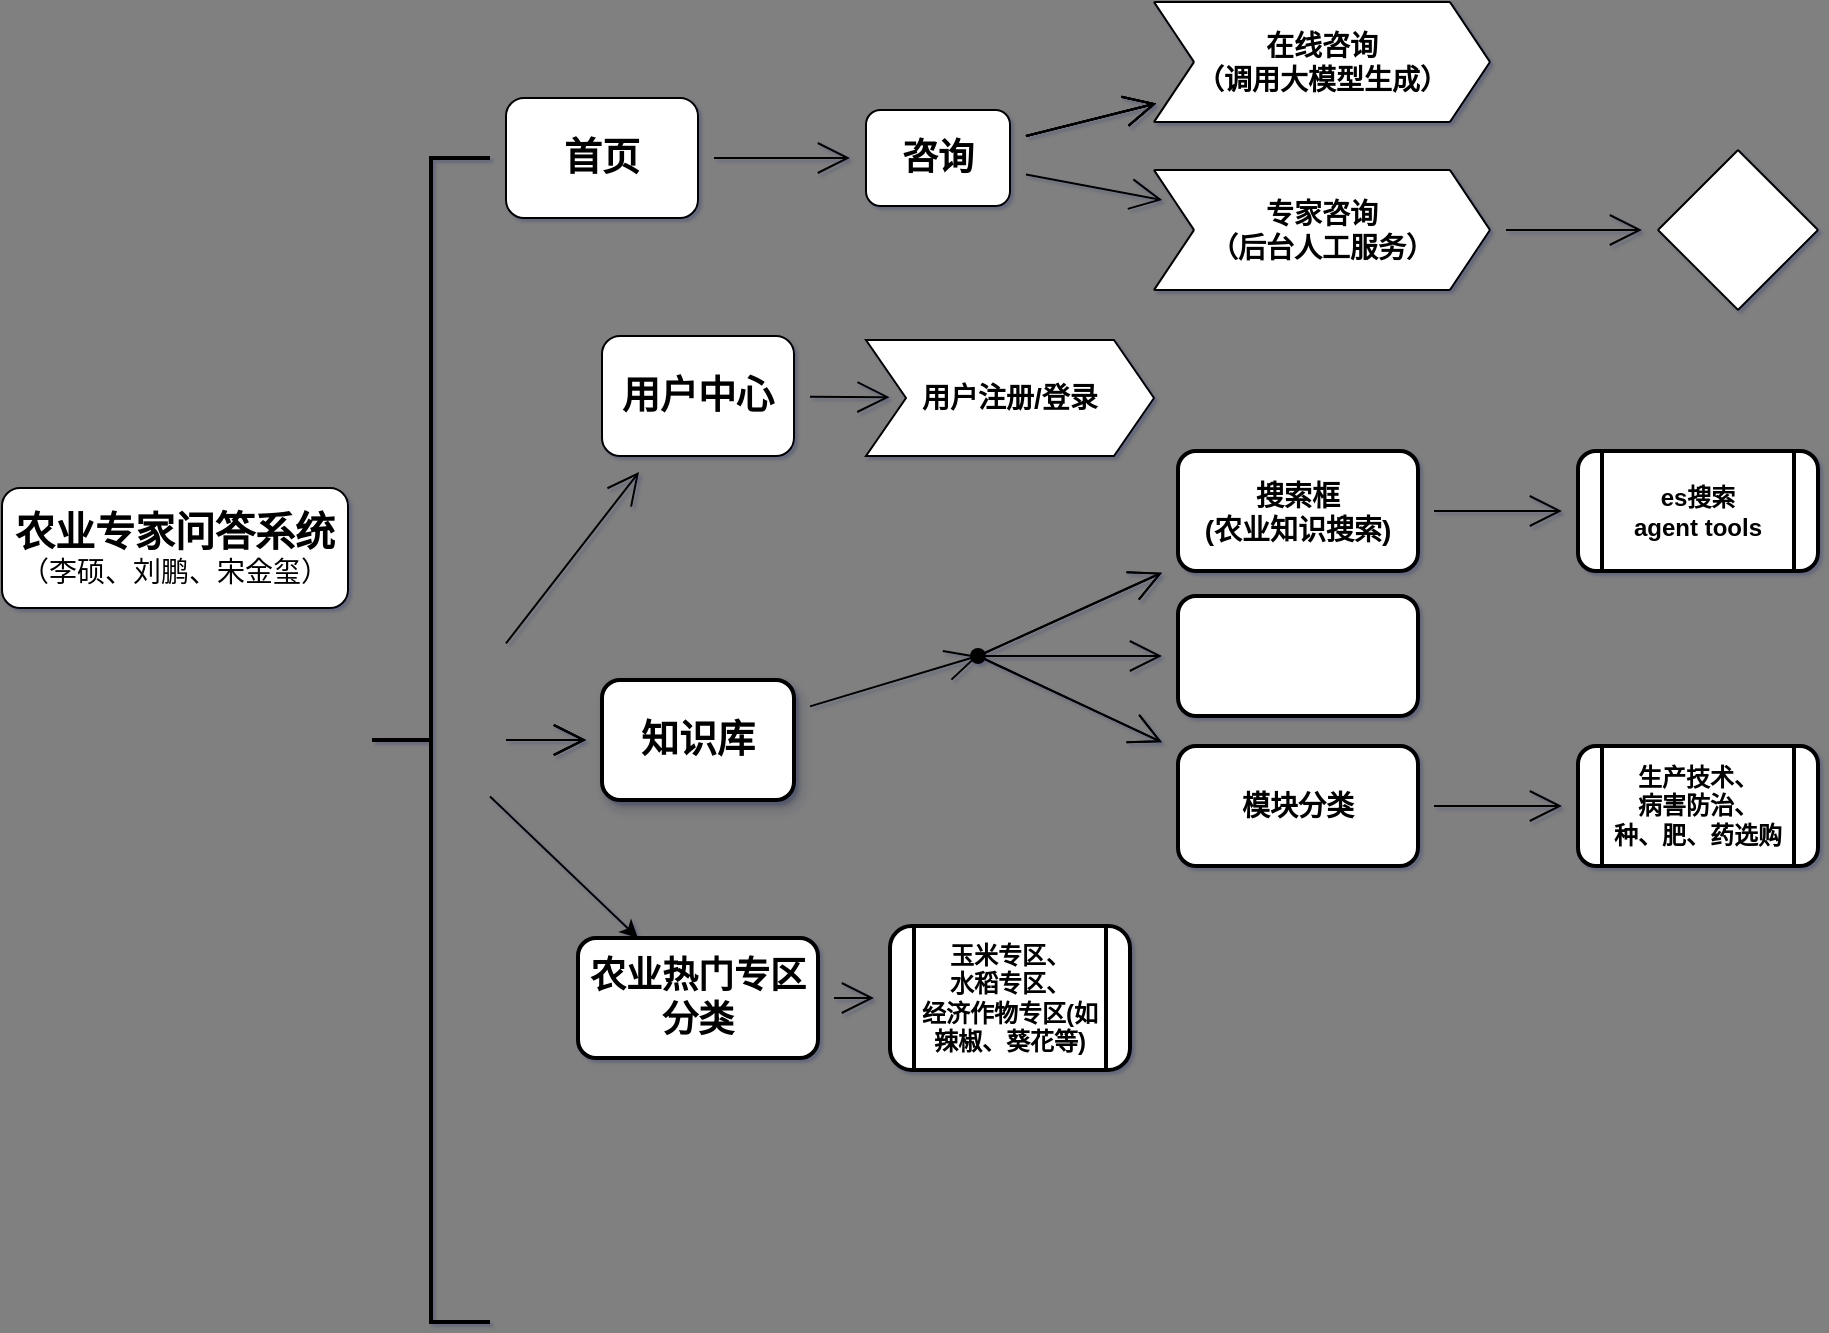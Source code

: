 <mxfile>
    <diagram id="bOuafRZzA5ts0WKZr_g5" name="第 1 页">
        <mxGraphModel dx="716" dy="563" grid="1" gridSize="12" guides="1" tooltips="1" connect="1" arrows="1" fold="1" page="1" pageScale="1" pageWidth="1920" pageHeight="1200" background="#808080" math="0" shadow="1">
            <root>
                <mxCell id="0"/>
                <mxCell id="1" parent="0"/>
                <mxCell id="6L22D7TTS9LIFJ3bgzqp-1" value="&lt;font size=&quot;1&quot;&gt;&lt;span style=&quot;font-size: 14px&quot;&gt;&lt;span style=&quot;font-weight: bold ; font-size: 20px&quot;&gt;农业专家问答系统&lt;/span&gt;&lt;br&gt;（李硕、刘鹏、宋金玺）&lt;br&gt;&lt;/span&gt;&lt;/font&gt;" style="rounded=1;whiteSpace=wrap;html=1;hachureGap=4;pointerEvents=0;labelBackgroundColor=none;spacing=4;spacingBottom=0;" parent="1" vertex="1">
                    <mxGeometry x="48" y="459" width="173" height="60" as="geometry"/>
                </mxCell>
                <mxCell id="mPqkFLZ470Q4nbPpNfiY-24" value="" style="edgeStyle=none;curved=1;rounded=0;orthogonalLoop=1;jettySize=auto;html=1;endArrow=open;startSize=14;endSize=14;sourcePerimeterSpacing=8;targetPerimeterSpacing=8;" parent="1" source="sW6hpCwGS3jQtQcxS_EY-2" target="mPqkFLZ470Q4nbPpNfiY-22" edge="1">
                    <mxGeometry relative="1" as="geometry"/>
                </mxCell>
                <mxCell id="mPqkFLZ470Q4nbPpNfiY-34" value="" style="edgeStyle=none;curved=1;rounded=0;orthogonalLoop=1;jettySize=auto;html=1;endArrow=open;startSize=14;endSize=14;sourcePerimeterSpacing=8;targetPerimeterSpacing=8;" parent="1" source="sW6hpCwGS3jQtQcxS_EY-2" target="mPqkFLZ470Q4nbPpNfiY-33" edge="1">
                    <mxGeometry relative="1" as="geometry"/>
                </mxCell>
                <mxCell id="mPqkFLZ470Q4nbPpNfiY-54" value="" style="edgeStyle=none;curved=1;rounded=0;orthogonalLoop=1;jettySize=auto;html=1;endArrow=open;startSize=14;endSize=14;sourcePerimeterSpacing=8;targetPerimeterSpacing=8;" parent="1" source="sW6hpCwGS3jQtQcxS_EY-2" target="mPqkFLZ470Q4nbPpNfiY-33" edge="1">
                    <mxGeometry relative="1" as="geometry"/>
                </mxCell>
                <mxCell id="mPqkFLZ470Q4nbPpNfiY-55" value="" style="edgeStyle=none;curved=1;rounded=0;orthogonalLoop=1;jettySize=auto;html=1;endArrow=open;startSize=14;endSize=14;sourcePerimeterSpacing=8;targetPerimeterSpacing=8;" parent="1" source="sW6hpCwGS3jQtQcxS_EY-2" target="mPqkFLZ470Q4nbPpNfiY-33" edge="1">
                    <mxGeometry relative="1" as="geometry"/>
                </mxCell>
                <mxCell id="sW6hpCwGS3jQtQcxS_EY-2" value="" style="strokeWidth=2;html=1;shape=mxgraph.flowchart.annotation_2;align=left;labelPosition=right;pointerEvents=1;hachureGap=4;rounded=1;labelBackgroundColor=none;" parent="1" vertex="1">
                    <mxGeometry x="233" y="294" width="59" height="582" as="geometry"/>
                </mxCell>
                <mxCell id="mPqkFLZ470Q4nbPpNfiY-2" value="" style="edgeStyle=none;curved=1;rounded=0;orthogonalLoop=1;jettySize=auto;html=1;endArrow=open;startSize=14;endSize=14;sourcePerimeterSpacing=8;targetPerimeterSpacing=8;" parent="1" source="sW6hpCwGS3jQtQcxS_EY-6" target="mPqkFLZ470Q4nbPpNfiY-1" edge="1">
                    <mxGeometry relative="1" as="geometry"/>
                </mxCell>
                <mxCell id="sW6hpCwGS3jQtQcxS_EY-6" value="&lt;font style=&quot;font-size: 19px&quot;&gt;&lt;b&gt;首页&lt;/b&gt;&lt;/font&gt;" style="rounded=1;whiteSpace=wrap;html=1;hachureGap=4;pointerEvents=0;labelBackgroundColor=none;" parent="1" vertex="1">
                    <mxGeometry x="300" y="264" width="96" height="60" as="geometry"/>
                </mxCell>
                <mxCell id="mPqkFLZ470Q4nbPpNfiY-9" value="" style="edgeStyle=none;curved=1;rounded=0;orthogonalLoop=1;jettySize=auto;html=1;endArrow=open;startSize=14;endSize=14;sourcePerimeterSpacing=8;targetPerimeterSpacing=8;" parent="1" source="mPqkFLZ470Q4nbPpNfiY-1" target="mPqkFLZ470Q4nbPpNfiY-8" edge="1">
                    <mxGeometry relative="1" as="geometry"/>
                </mxCell>
                <mxCell id="mPqkFLZ470Q4nbPpNfiY-10" value="" style="edgeStyle=none;curved=1;rounded=0;orthogonalLoop=1;jettySize=auto;html=1;endArrow=open;startSize=14;endSize=14;sourcePerimeterSpacing=8;targetPerimeterSpacing=8;" parent="1" source="mPqkFLZ470Q4nbPpNfiY-1" target="mPqkFLZ470Q4nbPpNfiY-8" edge="1">
                    <mxGeometry relative="1" as="geometry"/>
                </mxCell>
                <mxCell id="mPqkFLZ470Q4nbPpNfiY-11" value="" style="edgeStyle=none;curved=1;rounded=0;orthogonalLoop=1;jettySize=auto;html=1;endArrow=open;startSize=14;endSize=14;sourcePerimeterSpacing=8;targetPerimeterSpacing=8;" parent="1" source="mPqkFLZ470Q4nbPpNfiY-1" target="mPqkFLZ470Q4nbPpNfiY-8" edge="1">
                    <mxGeometry relative="1" as="geometry"/>
                </mxCell>
                <mxCell id="mPqkFLZ470Q4nbPpNfiY-14" value="" style="edgeStyle=none;curved=1;rounded=0;orthogonalLoop=1;jettySize=auto;html=1;endArrow=open;startSize=14;endSize=14;sourcePerimeterSpacing=8;targetPerimeterSpacing=8;" parent="1" source="mPqkFLZ470Q4nbPpNfiY-1" target="mPqkFLZ470Q4nbPpNfiY-8" edge="1">
                    <mxGeometry relative="1" as="geometry"/>
                </mxCell>
                <mxCell id="mPqkFLZ470Q4nbPpNfiY-15" value="" style="edgeStyle=none;curved=1;rounded=0;orthogonalLoop=1;jettySize=auto;html=1;endArrow=open;startSize=14;endSize=14;sourcePerimeterSpacing=8;targetPerimeterSpacing=8;" parent="1" source="mPqkFLZ470Q4nbPpNfiY-1" target="mPqkFLZ470Q4nbPpNfiY-8" edge="1">
                    <mxGeometry relative="1" as="geometry"/>
                </mxCell>
                <mxCell id="mPqkFLZ470Q4nbPpNfiY-21" value="" style="edgeStyle=none;curved=1;rounded=0;orthogonalLoop=1;jettySize=auto;html=1;endArrow=open;startSize=14;endSize=14;sourcePerimeterSpacing=8;targetPerimeterSpacing=8;" parent="1" source="mPqkFLZ470Q4nbPpNfiY-1" target="mPqkFLZ470Q4nbPpNfiY-18" edge="1">
                    <mxGeometry relative="1" as="geometry"/>
                </mxCell>
                <mxCell id="mPqkFLZ470Q4nbPpNfiY-1" value="&lt;font style=&quot;font-size: 18px&quot;&gt;咨询&lt;/font&gt;" style="whiteSpace=wrap;html=1;rounded=1;hachureGap=4;fontStyle=1" parent="1" vertex="1">
                    <mxGeometry x="480" y="270" width="72" height="48" as="geometry"/>
                </mxCell>
                <mxCell id="mPqkFLZ470Q4nbPpNfiY-8" value="&lt;font style=&quot;font-size: 14px&quot;&gt;在线咨询&lt;br&gt;（调用大模型生成）&lt;br&gt;&lt;/font&gt;" style="shape=step;perimeter=stepPerimeter;whiteSpace=wrap;html=1;fixedSize=1;rounded=1;fontStyle=1;hachureGap=4;arcSize=1;" parent="1" vertex="1">
                    <mxGeometry x="624" y="216" width="168" height="60" as="geometry"/>
                </mxCell>
                <mxCell id="kcdXlhJpOLpQFoNhrTCA-3" value="" style="edgeStyle=none;curved=1;rounded=0;orthogonalLoop=1;jettySize=auto;html=1;endArrow=open;startSize=14;endSize=14;sourcePerimeterSpacing=8;targetPerimeterSpacing=8;" parent="1" source="mPqkFLZ470Q4nbPpNfiY-18" target="kcdXlhJpOLpQFoNhrTCA-2" edge="1">
                    <mxGeometry relative="1" as="geometry"/>
                </mxCell>
                <mxCell id="mPqkFLZ470Q4nbPpNfiY-18" value="&lt;font style=&quot;font-size: 14px&quot;&gt;专家咨询&lt;br&gt;（后台人工服务）&lt;br&gt;&lt;/font&gt;" style="shape=step;perimeter=stepPerimeter;whiteSpace=wrap;html=1;fixedSize=1;rounded=1;fontStyle=1;hachureGap=4;arcSize=1;" parent="1" vertex="1">
                    <mxGeometry x="624" y="300" width="168" height="60" as="geometry"/>
                </mxCell>
                <mxCell id="mPqkFLZ470Q4nbPpNfiY-26" value="" style="edgeStyle=none;curved=1;rounded=0;orthogonalLoop=1;jettySize=auto;html=1;endArrow=open;startSize=14;endSize=14;sourcePerimeterSpacing=8;targetPerimeterSpacing=8;" parent="1" source="mPqkFLZ470Q4nbPpNfiY-22" target="mPqkFLZ470Q4nbPpNfiY-25" edge="1">
                    <mxGeometry relative="1" as="geometry"/>
                </mxCell>
                <mxCell id="mPqkFLZ470Q4nbPpNfiY-22" value="&lt;span style=&quot;font-size: 19px&quot;&gt;&lt;b&gt;用户中心&lt;/b&gt;&lt;/span&gt;" style="rounded=1;whiteSpace=wrap;html=1;hachureGap=4;pointerEvents=0;labelBackgroundColor=none;" parent="1" vertex="1">
                    <mxGeometry x="348" y="383" width="96" height="60" as="geometry"/>
                </mxCell>
                <mxCell id="mPqkFLZ470Q4nbPpNfiY-25" value="&lt;font style=&quot;font-size: 14px&quot;&gt;&lt;b&gt;用户注册/登录&lt;/b&gt;&lt;/font&gt;" style="shape=step;perimeter=stepPerimeter;whiteSpace=wrap;html=1;fixedSize=1;rounded=1;hachureGap=4;arcSize=0;" parent="1" vertex="1">
                    <mxGeometry x="480" y="385" width="144" height="58" as="geometry"/>
                </mxCell>
                <mxCell id="mPqkFLZ470Q4nbPpNfiY-36" value="" style="edgeStyle=none;curved=1;rounded=0;orthogonalLoop=1;jettySize=auto;html=1;endArrow=open;startSize=14;endSize=14;sourcePerimeterSpacing=8;targetPerimeterSpacing=8;" parent="1" source="mPqkFLZ470Q4nbPpNfiY-33" target="mPqkFLZ470Q4nbPpNfiY-35" edge="1">
                    <mxGeometry relative="1" as="geometry"/>
                </mxCell>
                <mxCell id="mPqkFLZ470Q4nbPpNfiY-33" value="&lt;b style=&quot;font-size: 19px&quot;&gt;知识库&lt;/b&gt;" style="whiteSpace=wrap;html=1;rounded=1;align=center;strokeWidth=2;hachureGap=4;shadow=1;" parent="1" vertex="1">
                    <mxGeometry x="348" y="555" width="96" height="60" as="geometry"/>
                </mxCell>
                <mxCell id="mPqkFLZ470Q4nbPpNfiY-39" value="" style="edgeStyle=none;curved=1;rounded=0;orthogonalLoop=1;jettySize=auto;html=1;endArrow=open;startSize=14;endSize=14;sourcePerimeterSpacing=8;targetPerimeterSpacing=8;" parent="1" source="mPqkFLZ470Q4nbPpNfiY-35" target="mPqkFLZ470Q4nbPpNfiY-38" edge="1">
                    <mxGeometry relative="1" as="geometry"/>
                </mxCell>
                <mxCell id="mPqkFLZ470Q4nbPpNfiY-40" value="" style="edgeStyle=none;curved=1;rounded=0;orthogonalLoop=1;jettySize=auto;html=1;endArrow=open;startSize=14;endSize=14;sourcePerimeterSpacing=8;targetPerimeterSpacing=8;" parent="1" source="mPqkFLZ470Q4nbPpNfiY-35" target="mPqkFLZ470Q4nbPpNfiY-38" edge="1">
                    <mxGeometry relative="1" as="geometry"/>
                </mxCell>
                <mxCell id="mPqkFLZ470Q4nbPpNfiY-42" value="" style="edgeStyle=none;curved=1;rounded=0;orthogonalLoop=1;jettySize=auto;html=1;endArrow=open;startSize=14;endSize=14;sourcePerimeterSpacing=8;targetPerimeterSpacing=8;" parent="1" source="mPqkFLZ470Q4nbPpNfiY-35" target="mPqkFLZ470Q4nbPpNfiY-41" edge="1">
                    <mxGeometry relative="1" as="geometry"/>
                </mxCell>
                <mxCell id="kcdXlhJpOLpQFoNhrTCA-4" value="" style="edgeStyle=none;curved=1;rounded=0;orthogonalLoop=1;jettySize=auto;html=1;endArrow=open;startSize=14;endSize=14;sourcePerimeterSpacing=8;targetPerimeterSpacing=8;" parent="1" source="mPqkFLZ470Q4nbPpNfiY-35" target="mPqkFLZ470Q4nbPpNfiY-41" edge="1">
                    <mxGeometry relative="1" as="geometry"/>
                </mxCell>
                <mxCell id="kcdXlhJpOLpQFoNhrTCA-6" value="" style="edgeStyle=none;curved=1;rounded=0;orthogonalLoop=1;jettySize=auto;html=1;endArrow=open;startSize=14;endSize=14;sourcePerimeterSpacing=8;targetPerimeterSpacing=8;" parent="1" source="mPqkFLZ470Q4nbPpNfiY-35" target="kcdXlhJpOLpQFoNhrTCA-5" edge="1">
                    <mxGeometry relative="1" as="geometry"/>
                </mxCell>
                <mxCell id="mPqkFLZ470Q4nbPpNfiY-35" value="" style="shape=waypoint;size=6;pointerEvents=1;points=[];fillColor=#ffffff;resizable=0;rotatable=0;perimeter=centerPerimeter;snapToPoint=1;rounded=1;strokeWidth=2;hachureGap=4;" parent="1" vertex="1">
                    <mxGeometry x="516" y="523" width="40" height="40" as="geometry"/>
                </mxCell>
                <mxCell id="mPqkFLZ470Q4nbPpNfiY-48" value="" style="edgeStyle=none;curved=1;rounded=0;orthogonalLoop=1;jettySize=auto;html=1;endArrow=open;startSize=14;endSize=14;sourcePerimeterSpacing=8;targetPerimeterSpacing=8;" parent="1" source="mPqkFLZ470Q4nbPpNfiY-38" target="mPqkFLZ470Q4nbPpNfiY-47" edge="1">
                    <mxGeometry relative="1" as="geometry"/>
                </mxCell>
                <mxCell id="mPqkFLZ470Q4nbPpNfiY-38" value="&lt;font style=&quot;font-size: 14px&quot;&gt;&lt;b&gt;搜索框&lt;br&gt;(农业知识搜索)&lt;/b&gt;&lt;/font&gt;" style="whiteSpace=wrap;html=1;rounded=1;strokeWidth=2;hachureGap=4;" parent="1" vertex="1">
                    <mxGeometry x="636" y="440.5" width="120" height="60" as="geometry"/>
                </mxCell>
                <mxCell id="mPqkFLZ470Q4nbPpNfiY-44" value="" style="edgeStyle=none;curved=1;rounded=0;orthogonalLoop=1;jettySize=auto;html=1;endArrow=open;startSize=14;endSize=14;sourcePerimeterSpacing=8;targetPerimeterSpacing=8;" parent="1" source="mPqkFLZ470Q4nbPpNfiY-41" target="mPqkFLZ470Q4nbPpNfiY-43" edge="1">
                    <mxGeometry relative="1" as="geometry"/>
                </mxCell>
                <mxCell id="mPqkFLZ470Q4nbPpNfiY-41" value="&lt;b&gt;&lt;font style=&quot;font-size: 14px&quot;&gt;模块分类&lt;/font&gt;&lt;/b&gt;" style="whiteSpace=wrap;html=1;rounded=1;strokeWidth=2;hachureGap=4;" parent="1" vertex="1">
                    <mxGeometry x="636" y="588" width="120" height="60" as="geometry"/>
                </mxCell>
                <mxCell id="mPqkFLZ470Q4nbPpNfiY-43" value="&lt;b&gt;生产技术、&lt;br&gt;病害防治、&lt;br&gt;种、肥、药选购&lt;/b&gt;" style="shape=process;whiteSpace=wrap;html=1;backgroundOutline=1;rounded=1;strokeWidth=2;hachureGap=4;" parent="1" vertex="1">
                    <mxGeometry x="836" y="588" width="120" height="60" as="geometry"/>
                </mxCell>
                <mxCell id="mPqkFLZ470Q4nbPpNfiY-47" value="&lt;b&gt;es搜索&lt;br&gt;agent tools&lt;/b&gt;" style="shape=process;whiteSpace=wrap;html=1;backgroundOutline=1;rounded=1;strokeWidth=2;hachureGap=4;" parent="1" vertex="1">
                    <mxGeometry x="836" y="440.5" width="120" height="60" as="geometry"/>
                </mxCell>
                <mxCell id="mPqkFLZ470Q4nbPpNfiY-58" value="" style="edgeStyle=none;curved=1;rounded=0;orthogonalLoop=1;jettySize=auto;html=1;endArrow=open;startSize=14;endSize=14;sourcePerimeterSpacing=8;targetPerimeterSpacing=8;" parent="1" source="mPqkFLZ470Q4nbPpNfiY-49" target="mPqkFLZ470Q4nbPpNfiY-57" edge="1">
                    <mxGeometry relative="1" as="geometry"/>
                </mxCell>
                <mxCell id="2" value="" style="edgeStyle=none;html=1;entryX=0.25;entryY=0;entryDx=0;entryDy=0;" edge="1" parent="1" source="sW6hpCwGS3jQtQcxS_EY-2" target="mPqkFLZ470Q4nbPpNfiY-49">
                    <mxGeometry relative="1" as="geometry">
                        <mxPoint x="372" y="624" as="sourcePoint"/>
                    </mxGeometry>
                </mxCell>
                <mxCell id="mPqkFLZ470Q4nbPpNfiY-49" value="&lt;b&gt;&lt;font style=&quot;font-size: 18px&quot;&gt;农业热门专区分类&lt;/font&gt;&lt;/b&gt;" style="whiteSpace=wrap;html=1;rounded=1;align=center;strokeWidth=2;hachureGap=4;" parent="1" vertex="1">
                    <mxGeometry x="336" y="684" width="120" height="60" as="geometry"/>
                </mxCell>
                <mxCell id="mPqkFLZ470Q4nbPpNfiY-57" value="&lt;b&gt;玉米专区、&lt;br&gt;水稻专区、&lt;br&gt;经济作物专区(如辣椒、葵花等)&lt;/b&gt;" style="shape=process;whiteSpace=wrap;html=1;backgroundOutline=1;rounded=1;strokeWidth=2;hachureGap=4;" parent="1" vertex="1">
                    <mxGeometry x="492" y="678" width="120" height="72" as="geometry"/>
                </mxCell>
                <mxCell id="kcdXlhJpOLpQFoNhrTCA-2" value="" style="rhombus;whiteSpace=wrap;html=1;rounded=1;fontStyle=1;arcSize=1;hachureGap=4;" parent="1" vertex="1">
                    <mxGeometry x="876" y="290" width="80" height="80" as="geometry"/>
                </mxCell>
                <mxCell id="kcdXlhJpOLpQFoNhrTCA-5" value="" style="whiteSpace=wrap;html=1;rounded=1;strokeWidth=2;hachureGap=4;" parent="1" vertex="1">
                    <mxGeometry x="636" y="513" width="120" height="60" as="geometry"/>
                </mxCell>
            </root>
        </mxGraphModel>
    </diagram>
</mxfile>